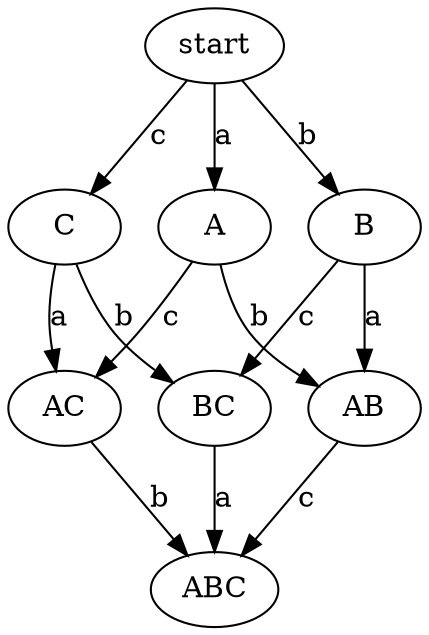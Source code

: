 digraph G {
	"start" -> "A" [label="a"]
	"start" -> "C" [label="c"]
	"start" -> "B" [label="b"]
	"AC" -> "ABC" [label="b"]
	"BC" -> "ABC" [label="a"]
	"A" -> "AC" [label="c"]
	"A" -> "AB" [label="b"]
	"AB" -> "ABC" [label="c"]
	"C" -> "AC" [label="a"]
	"C" -> "BC" [label="b"]
	"B" -> "BC" [label="c"]
	"B" -> "AB" [label="a"]
} 
 /* 
	<ABC -c-> AB / <ABC -a-> BC
	<AB -a-> B / <AB -b-> A
	<ABC -a-> BC / <ABC -b-> AC
	<ABC -b-> AC / <ABC -a-> BC
	<ABC -c-> AB / <ABC -b-> AC
	<ABC -a-> BC / <ABC -c-> AB
	<BC -c-> B / <BC -b-> C
	<AC -c-> A / <AC -a-> C
	<BC -b-> C / <BC -c-> B
	<AB -b-> A / <AB -a-> B
	<AC -a-> C / <AC -c-> A
	<ABC -b-> AC / <ABC -c-> AB
*/
